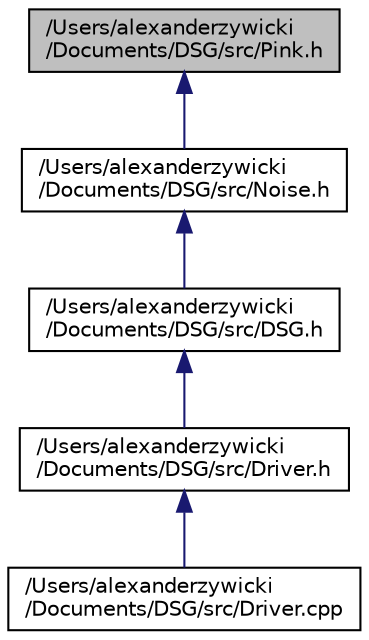 digraph "/Users/alexanderzywicki/Documents/DSG/src/Pink.h"
{
  edge [fontname="Helvetica",fontsize="10",labelfontname="Helvetica",labelfontsize="10"];
  node [fontname="Helvetica",fontsize="10",shape=record];
  Node1 [label="/Users/alexanderzywicki\l/Documents/DSG/src/Pink.h",height=0.2,width=0.4,color="black", fillcolor="grey75", style="filled", fontcolor="black"];
  Node1 -> Node2 [dir="back",color="midnightblue",fontsize="10",style="solid",fontname="Helvetica"];
  Node2 [label="/Users/alexanderzywicki\l/Documents/DSG/src/Noise.h",height=0.2,width=0.4,color="black", fillcolor="white", style="filled",URL="$_noise_8h.html"];
  Node2 -> Node3 [dir="back",color="midnightblue",fontsize="10",style="solid",fontname="Helvetica"];
  Node3 [label="/Users/alexanderzywicki\l/Documents/DSG/src/DSG.h",height=0.2,width=0.4,color="black", fillcolor="white", style="filled",URL="$_d_s_g_8h.html"];
  Node3 -> Node4 [dir="back",color="midnightblue",fontsize="10",style="solid",fontname="Helvetica"];
  Node4 [label="/Users/alexanderzywicki\l/Documents/DSG/src/Driver.h",height=0.2,width=0.4,color="black", fillcolor="white", style="filled",URL="$_driver_8h.html"];
  Node4 -> Node5 [dir="back",color="midnightblue",fontsize="10",style="solid",fontname="Helvetica"];
  Node5 [label="/Users/alexanderzywicki\l/Documents/DSG/src/Driver.cpp",height=0.2,width=0.4,color="black", fillcolor="white", style="filled",URL="$_driver_8cpp.html"];
}
